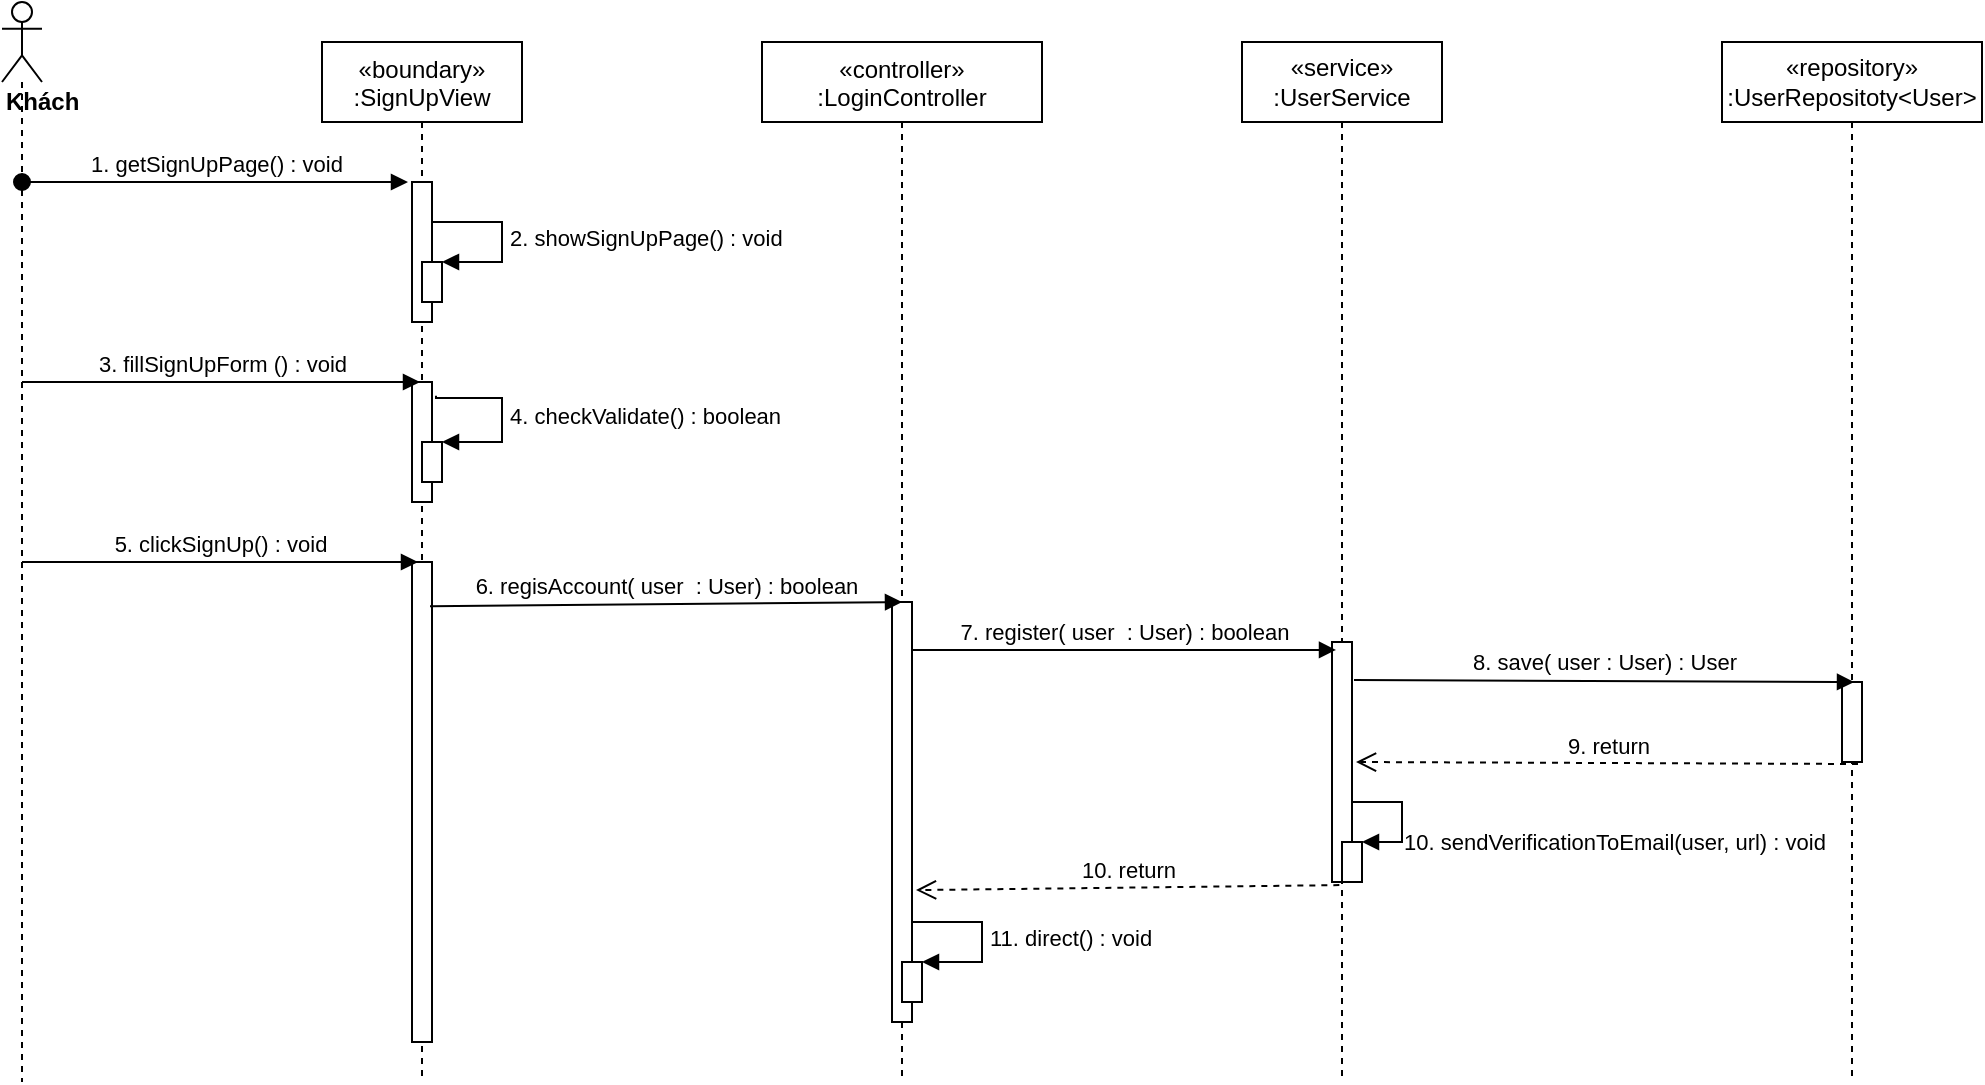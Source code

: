 <mxfile version="14.6.13" type="device"><diagram id="kgpKYQtTHZ0yAKxKKP6v" name="Page-1"><mxGraphModel dx="1108" dy="482" grid="1" gridSize="10" guides="1" tooltips="1" connect="1" arrows="1" fold="1" page="1" pageScale="1" pageWidth="850" pageHeight="1100" math="0" shadow="0"><root><mxCell id="0"/><mxCell id="1" parent="0"/><mxCell id="w3L3HHCOdYrH_aVEu7_M-1" value="«boundary»&#10;:SignUpView" style="shape=umlLifeline;perimeter=lifelinePerimeter;container=1;collapsible=0;recursiveResize=0;rounded=0;shadow=0;strokeWidth=1;" parent="1" vertex="1"><mxGeometry x="240" y="80" width="100" height="520" as="geometry"/></mxCell><mxCell id="w3L3HHCOdYrH_aVEu7_M-2" value="" style="points=[];perimeter=orthogonalPerimeter;rounded=0;shadow=0;strokeWidth=1;" parent="w3L3HHCOdYrH_aVEu7_M-1" vertex="1"><mxGeometry x="45" y="70" width="10" height="70" as="geometry"/></mxCell><mxCell id="w3L3HHCOdYrH_aVEu7_M-3" value="" style="points=[];perimeter=orthogonalPerimeter;rounded=0;shadow=0;strokeWidth=1;" parent="w3L3HHCOdYrH_aVEu7_M-1" vertex="1"><mxGeometry x="45" y="170" width="10" height="60" as="geometry"/></mxCell><mxCell id="w3L3HHCOdYrH_aVEu7_M-4" value="" style="html=1;points=[];perimeter=orthogonalPerimeter;" parent="w3L3HHCOdYrH_aVEu7_M-1" vertex="1"><mxGeometry x="50" y="110" width="10" height="20" as="geometry"/></mxCell><mxCell id="w3L3HHCOdYrH_aVEu7_M-5" value="2. showSignUpPage() : void" style="edgeStyle=orthogonalEdgeStyle;html=1;align=left;spacingLeft=2;endArrow=block;rounded=0;entryX=1;entryY=0;" parent="w3L3HHCOdYrH_aVEu7_M-1" source="w3L3HHCOdYrH_aVEu7_M-2" target="w3L3HHCOdYrH_aVEu7_M-4" edge="1"><mxGeometry relative="1" as="geometry"><mxPoint x="70" y="70" as="sourcePoint"/><Array as="points"><mxPoint x="90" y="90"/><mxPoint x="90" y="110"/></Array></mxGeometry></mxCell><mxCell id="w3L3HHCOdYrH_aVEu7_M-6" value="" style="html=1;points=[];perimeter=orthogonalPerimeter;" parent="w3L3HHCOdYrH_aVEu7_M-1" vertex="1"><mxGeometry x="50" y="200" width="10" height="20" as="geometry"/></mxCell><mxCell id="w3L3HHCOdYrH_aVEu7_M-7" value="4. checkValidate() : boolean" style="edgeStyle=orthogonalEdgeStyle;html=1;align=left;spacingLeft=2;endArrow=block;rounded=0;exitX=1.2;exitY=0.114;exitDx=0;exitDy=0;exitPerimeter=0;" parent="w3L3HHCOdYrH_aVEu7_M-1" source="w3L3HHCOdYrH_aVEu7_M-3" target="w3L3HHCOdYrH_aVEu7_M-6" edge="1"><mxGeometry relative="1" as="geometry"><mxPoint x="180" y="110" as="sourcePoint"/><Array as="points"><mxPoint x="57" y="178"/><mxPoint x="90" y="178"/><mxPoint x="90" y="200"/></Array><mxPoint x="120" y="240" as="targetPoint"/></mxGeometry></mxCell><mxCell id="w3L3HHCOdYrH_aVEu7_M-8" value="" style="html=1;points=[];perimeter=orthogonalPerimeter;" parent="w3L3HHCOdYrH_aVEu7_M-1" vertex="1"><mxGeometry x="45" y="260" width="10" height="240" as="geometry"/></mxCell><mxCell id="w3L3HHCOdYrH_aVEu7_M-9" value="«controller»&#10;:LoginController" style="shape=umlLifeline;perimeter=lifelinePerimeter;container=1;collapsible=0;recursiveResize=0;rounded=0;shadow=0;strokeWidth=1;" parent="1" vertex="1"><mxGeometry x="460" y="80" width="140" height="520" as="geometry"/></mxCell><mxCell id="w3L3HHCOdYrH_aVEu7_M-10" value="" style="points=[];perimeter=orthogonalPerimeter;rounded=0;shadow=0;strokeWidth=1;" parent="w3L3HHCOdYrH_aVEu7_M-9" vertex="1"><mxGeometry x="65" y="280" width="10" height="210" as="geometry"/></mxCell><mxCell id="w3L3HHCOdYrH_aVEu7_M-24" value="" style="html=1;points=[];perimeter=orthogonalPerimeter;" parent="w3L3HHCOdYrH_aVEu7_M-9" vertex="1"><mxGeometry x="70" y="460" width="10" height="20" as="geometry"/></mxCell><mxCell id="w3L3HHCOdYrH_aVEu7_M-25" value="11. direct() : void" style="edgeStyle=orthogonalEdgeStyle;html=1;align=left;spacingLeft=2;endArrow=block;rounded=0;entryX=1;entryY=0;" parent="w3L3HHCOdYrH_aVEu7_M-9" source="w3L3HHCOdYrH_aVEu7_M-10" target="w3L3HHCOdYrH_aVEu7_M-24" edge="1"><mxGeometry relative="1" as="geometry"><mxPoint x="80" y="390" as="sourcePoint"/><Array as="points"><mxPoint x="110" y="440"/><mxPoint x="110" y="460"/></Array></mxGeometry></mxCell><mxCell id="w3L3HHCOdYrH_aVEu7_M-11" value="&lt;div&gt;&lt;b&gt;Khách&lt;/b&gt;&lt;/div&gt;" style="shape=umlLifeline;participant=umlActor;perimeter=lifelinePerimeter;whiteSpace=wrap;html=1;container=1;collapsible=0;recursiveResize=0;verticalAlign=top;spacingTop=36;outlineConnect=0;align=left;" parent="1" vertex="1"><mxGeometry x="80" y="60" width="20" height="540" as="geometry"/></mxCell><mxCell id="w3L3HHCOdYrH_aVEu7_M-12" value="&lt;span&gt;«service»&lt;br&gt;&lt;/span&gt;:UserService" style="shape=umlLifeline;perimeter=lifelinePerimeter;whiteSpace=wrap;html=1;container=1;collapsible=0;recursiveResize=0;outlineConnect=0;" parent="1" vertex="1"><mxGeometry x="700" y="80" width="100" height="520" as="geometry"/></mxCell><mxCell id="w3L3HHCOdYrH_aVEu7_M-13" value="" style="points=[];perimeter=orthogonalPerimeter;rounded=0;shadow=0;strokeWidth=1;" parent="w3L3HHCOdYrH_aVEu7_M-12" vertex="1"><mxGeometry x="45" y="300" width="10" height="120" as="geometry"/></mxCell><mxCell id="w3L3HHCOdYrH_aVEu7_M-26" value="" style="html=1;points=[];perimeter=orthogonalPerimeter;" parent="w3L3HHCOdYrH_aVEu7_M-12" vertex="1"><mxGeometry x="50" y="400" width="10" height="20" as="geometry"/></mxCell><mxCell id="w3L3HHCOdYrH_aVEu7_M-27" value="10. sendVerificationToEmail(user, url) : void" style="edgeStyle=orthogonalEdgeStyle;html=1;align=left;spacingLeft=2;endArrow=block;rounded=0;entryX=1;entryY=0;" parent="w3L3HHCOdYrH_aVEu7_M-12" target="w3L3HHCOdYrH_aVEu7_M-26" edge="1"><mxGeometry x="0.758" relative="1" as="geometry"><mxPoint x="55" y="310" as="sourcePoint"/><Array as="points"><mxPoint x="55" y="380"/><mxPoint x="80" y="380"/><mxPoint x="80" y="400"/></Array><mxPoint as="offset"/></mxGeometry></mxCell><mxCell id="w3L3HHCOdYrH_aVEu7_M-14" value="1. getSignUpPage() : void" style="html=1;verticalAlign=bottom;startArrow=oval;startFill=1;endArrow=block;startSize=8;entryX=-0.2;entryY=0;entryDx=0;entryDy=0;entryPerimeter=0;" parent="1" source="w3L3HHCOdYrH_aVEu7_M-11" target="w3L3HHCOdYrH_aVEu7_M-2" edge="1"><mxGeometry width="60" relative="1" as="geometry"><mxPoint x="390" y="220" as="sourcePoint"/><mxPoint x="450" y="220" as="targetPoint"/></mxGeometry></mxCell><mxCell id="w3L3HHCOdYrH_aVEu7_M-15" value="3. fillSignUpForm () : void" style="html=1;verticalAlign=bottom;endArrow=block;entryX=0.4;entryY=0;entryDx=0;entryDy=0;entryPerimeter=0;" parent="1" source="w3L3HHCOdYrH_aVEu7_M-11" target="w3L3HHCOdYrH_aVEu7_M-3" edge="1"><mxGeometry width="80" relative="1" as="geometry"><mxPoint x="380" y="220" as="sourcePoint"/><mxPoint x="460" y="220" as="targetPoint"/></mxGeometry></mxCell><mxCell id="w3L3HHCOdYrH_aVEu7_M-16" value="5. clickSignUp() : void" style="html=1;verticalAlign=bottom;endArrow=block;entryX=0.3;entryY=0;entryDx=0;entryDy=0;entryPerimeter=0;" parent="1" source="w3L3HHCOdYrH_aVEu7_M-11" target="w3L3HHCOdYrH_aVEu7_M-8" edge="1"><mxGeometry width="80" relative="1" as="geometry"><mxPoint x="380" y="320" as="sourcePoint"/><mxPoint x="278" y="344" as="targetPoint"/></mxGeometry></mxCell><mxCell id="w3L3HHCOdYrH_aVEu7_M-17" value="6. regisAccount( user&amp;nbsp; : User) : boolean" style="html=1;verticalAlign=bottom;endArrow=block;entryX=0.5;entryY=0;entryDx=0;entryDy=0;entryPerimeter=0;exitX=0.9;exitY=0.092;exitDx=0;exitDy=0;exitPerimeter=0;" parent="1" target="w3L3HHCOdYrH_aVEu7_M-10" edge="1" source="w3L3HHCOdYrH_aVEu7_M-8"><mxGeometry width="80" relative="1" as="geometry"><mxPoint x="310" y="360" as="sourcePoint"/><mxPoint x="460" y="320" as="targetPoint"/></mxGeometry></mxCell><mxCell id="w3L3HHCOdYrH_aVEu7_M-18" value="&lt;span&gt;«repository»&lt;br&gt;&lt;/span&gt;:UserRepositoty&amp;lt;User&amp;gt;" style="shape=umlLifeline;perimeter=lifelinePerimeter;whiteSpace=wrap;html=1;container=1;collapsible=0;recursiveResize=0;outlineConnect=0;" parent="1" vertex="1"><mxGeometry x="940" y="80" width="130" height="520" as="geometry"/></mxCell><mxCell id="w3L3HHCOdYrH_aVEu7_M-19" value="" style="points=[];perimeter=orthogonalPerimeter;rounded=0;shadow=0;strokeWidth=1;" parent="w3L3HHCOdYrH_aVEu7_M-18" vertex="1"><mxGeometry x="60" y="320" width="10" height="40" as="geometry"/></mxCell><mxCell id="w3L3HHCOdYrH_aVEu7_M-20" value="7. register( user&amp;nbsp; : User) : boolean" style="html=1;verticalAlign=bottom;endArrow=block;entryX=0.2;entryY=0.033;entryDx=0;entryDy=0;entryPerimeter=0;" parent="1" source="w3L3HHCOdYrH_aVEu7_M-10" target="w3L3HHCOdYrH_aVEu7_M-13" edge="1"><mxGeometry width="80" relative="1" as="geometry"><mxPoint x="680" y="430" as="sourcePoint"/><mxPoint x="720" y="385" as="targetPoint"/></mxGeometry></mxCell><mxCell id="w3L3HHCOdYrH_aVEu7_M-23" value="10. return" style="html=1;verticalAlign=bottom;endArrow=open;dashed=1;endSize=8;exitX=0.367;exitY=1.013;exitDx=0;exitDy=0;exitPerimeter=0;entryX=1.2;entryY=0.686;entryDx=0;entryDy=0;entryPerimeter=0;" parent="1" source="w3L3HHCOdYrH_aVEu7_M-13" target="w3L3HHCOdYrH_aVEu7_M-10" edge="1"><mxGeometry relative="1" as="geometry"><mxPoint x="800" y="440" as="sourcePoint"/><mxPoint x="570" y="490" as="targetPoint"/></mxGeometry></mxCell><mxCell id="w3L3HHCOdYrH_aVEu7_M-28" value="8. save( user : User) : User" style="html=1;verticalAlign=bottom;endArrow=block;entryX=0.6;entryY=0;entryDx=0;entryDy=0;entryPerimeter=0;exitX=1.1;exitY=0.158;exitDx=0;exitDy=0;exitPerimeter=0;" parent="1" source="w3L3HHCOdYrH_aVEu7_M-13" target="w3L3HHCOdYrH_aVEu7_M-19" edge="1"><mxGeometry width="80" relative="1" as="geometry"><mxPoint x="750" y="400" as="sourcePoint"/><mxPoint x="830" y="420" as="targetPoint"/></mxGeometry></mxCell><mxCell id="w3L3HHCOdYrH_aVEu7_M-29" value="9. return" style="html=1;verticalAlign=bottom;endArrow=open;dashed=1;endSize=8;exitX=0.8;exitY=1.025;exitDx=0;exitDy=0;exitPerimeter=0;entryX=1.2;entryY=0.5;entryDx=0;entryDy=0;entryPerimeter=0;" parent="1" source="w3L3HHCOdYrH_aVEu7_M-19" target="w3L3HHCOdYrH_aVEu7_M-13" edge="1"><mxGeometry relative="1" as="geometry"><mxPoint x="830" y="420" as="sourcePoint"/><mxPoint x="750" y="420" as="targetPoint"/></mxGeometry></mxCell></root></mxGraphModel></diagram></mxfile>